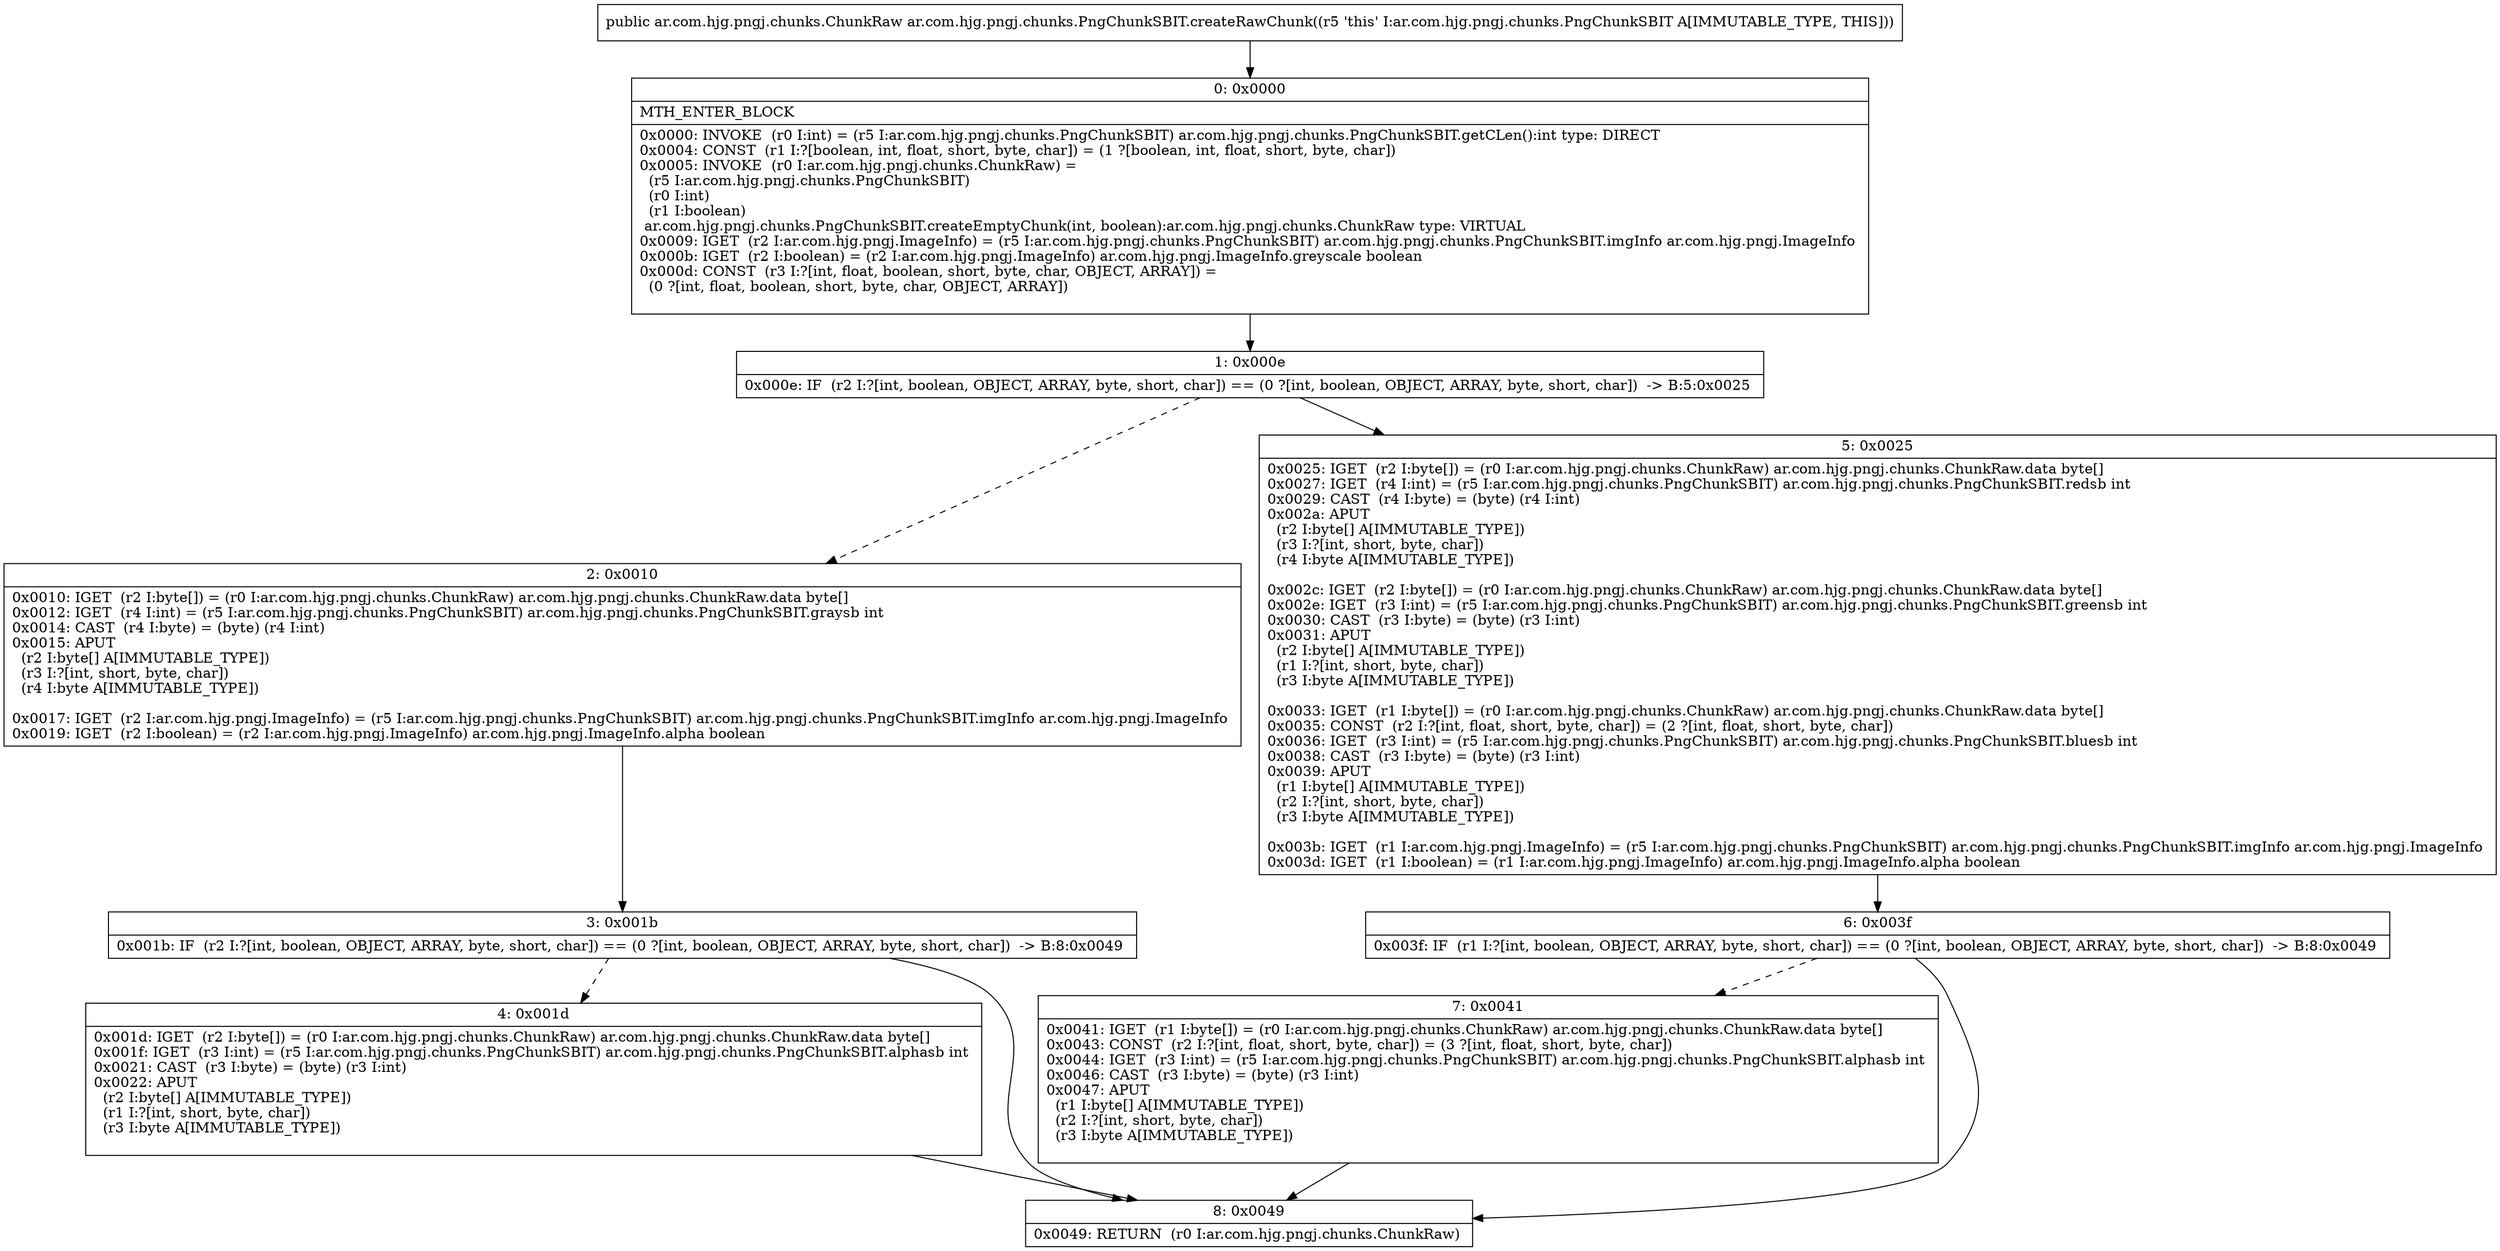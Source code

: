 digraph "CFG forar.com.hjg.pngj.chunks.PngChunkSBIT.createRawChunk()Lar\/com\/hjg\/pngj\/chunks\/ChunkRaw;" {
Node_0 [shape=record,label="{0\:\ 0x0000|MTH_ENTER_BLOCK\l|0x0000: INVOKE  (r0 I:int) = (r5 I:ar.com.hjg.pngj.chunks.PngChunkSBIT) ar.com.hjg.pngj.chunks.PngChunkSBIT.getCLen():int type: DIRECT \l0x0004: CONST  (r1 I:?[boolean, int, float, short, byte, char]) = (1 ?[boolean, int, float, short, byte, char]) \l0x0005: INVOKE  (r0 I:ar.com.hjg.pngj.chunks.ChunkRaw) = \l  (r5 I:ar.com.hjg.pngj.chunks.PngChunkSBIT)\l  (r0 I:int)\l  (r1 I:boolean)\l ar.com.hjg.pngj.chunks.PngChunkSBIT.createEmptyChunk(int, boolean):ar.com.hjg.pngj.chunks.ChunkRaw type: VIRTUAL \l0x0009: IGET  (r2 I:ar.com.hjg.pngj.ImageInfo) = (r5 I:ar.com.hjg.pngj.chunks.PngChunkSBIT) ar.com.hjg.pngj.chunks.PngChunkSBIT.imgInfo ar.com.hjg.pngj.ImageInfo \l0x000b: IGET  (r2 I:boolean) = (r2 I:ar.com.hjg.pngj.ImageInfo) ar.com.hjg.pngj.ImageInfo.greyscale boolean \l0x000d: CONST  (r3 I:?[int, float, boolean, short, byte, char, OBJECT, ARRAY]) = \l  (0 ?[int, float, boolean, short, byte, char, OBJECT, ARRAY])\l \l}"];
Node_1 [shape=record,label="{1\:\ 0x000e|0x000e: IF  (r2 I:?[int, boolean, OBJECT, ARRAY, byte, short, char]) == (0 ?[int, boolean, OBJECT, ARRAY, byte, short, char])  \-\> B:5:0x0025 \l}"];
Node_2 [shape=record,label="{2\:\ 0x0010|0x0010: IGET  (r2 I:byte[]) = (r0 I:ar.com.hjg.pngj.chunks.ChunkRaw) ar.com.hjg.pngj.chunks.ChunkRaw.data byte[] \l0x0012: IGET  (r4 I:int) = (r5 I:ar.com.hjg.pngj.chunks.PngChunkSBIT) ar.com.hjg.pngj.chunks.PngChunkSBIT.graysb int \l0x0014: CAST  (r4 I:byte) = (byte) (r4 I:int) \l0x0015: APUT  \l  (r2 I:byte[] A[IMMUTABLE_TYPE])\l  (r3 I:?[int, short, byte, char])\l  (r4 I:byte A[IMMUTABLE_TYPE])\l \l0x0017: IGET  (r2 I:ar.com.hjg.pngj.ImageInfo) = (r5 I:ar.com.hjg.pngj.chunks.PngChunkSBIT) ar.com.hjg.pngj.chunks.PngChunkSBIT.imgInfo ar.com.hjg.pngj.ImageInfo \l0x0019: IGET  (r2 I:boolean) = (r2 I:ar.com.hjg.pngj.ImageInfo) ar.com.hjg.pngj.ImageInfo.alpha boolean \l}"];
Node_3 [shape=record,label="{3\:\ 0x001b|0x001b: IF  (r2 I:?[int, boolean, OBJECT, ARRAY, byte, short, char]) == (0 ?[int, boolean, OBJECT, ARRAY, byte, short, char])  \-\> B:8:0x0049 \l}"];
Node_4 [shape=record,label="{4\:\ 0x001d|0x001d: IGET  (r2 I:byte[]) = (r0 I:ar.com.hjg.pngj.chunks.ChunkRaw) ar.com.hjg.pngj.chunks.ChunkRaw.data byte[] \l0x001f: IGET  (r3 I:int) = (r5 I:ar.com.hjg.pngj.chunks.PngChunkSBIT) ar.com.hjg.pngj.chunks.PngChunkSBIT.alphasb int \l0x0021: CAST  (r3 I:byte) = (byte) (r3 I:int) \l0x0022: APUT  \l  (r2 I:byte[] A[IMMUTABLE_TYPE])\l  (r1 I:?[int, short, byte, char])\l  (r3 I:byte A[IMMUTABLE_TYPE])\l \l}"];
Node_5 [shape=record,label="{5\:\ 0x0025|0x0025: IGET  (r2 I:byte[]) = (r0 I:ar.com.hjg.pngj.chunks.ChunkRaw) ar.com.hjg.pngj.chunks.ChunkRaw.data byte[] \l0x0027: IGET  (r4 I:int) = (r5 I:ar.com.hjg.pngj.chunks.PngChunkSBIT) ar.com.hjg.pngj.chunks.PngChunkSBIT.redsb int \l0x0029: CAST  (r4 I:byte) = (byte) (r4 I:int) \l0x002a: APUT  \l  (r2 I:byte[] A[IMMUTABLE_TYPE])\l  (r3 I:?[int, short, byte, char])\l  (r4 I:byte A[IMMUTABLE_TYPE])\l \l0x002c: IGET  (r2 I:byte[]) = (r0 I:ar.com.hjg.pngj.chunks.ChunkRaw) ar.com.hjg.pngj.chunks.ChunkRaw.data byte[] \l0x002e: IGET  (r3 I:int) = (r5 I:ar.com.hjg.pngj.chunks.PngChunkSBIT) ar.com.hjg.pngj.chunks.PngChunkSBIT.greensb int \l0x0030: CAST  (r3 I:byte) = (byte) (r3 I:int) \l0x0031: APUT  \l  (r2 I:byte[] A[IMMUTABLE_TYPE])\l  (r1 I:?[int, short, byte, char])\l  (r3 I:byte A[IMMUTABLE_TYPE])\l \l0x0033: IGET  (r1 I:byte[]) = (r0 I:ar.com.hjg.pngj.chunks.ChunkRaw) ar.com.hjg.pngj.chunks.ChunkRaw.data byte[] \l0x0035: CONST  (r2 I:?[int, float, short, byte, char]) = (2 ?[int, float, short, byte, char]) \l0x0036: IGET  (r3 I:int) = (r5 I:ar.com.hjg.pngj.chunks.PngChunkSBIT) ar.com.hjg.pngj.chunks.PngChunkSBIT.bluesb int \l0x0038: CAST  (r3 I:byte) = (byte) (r3 I:int) \l0x0039: APUT  \l  (r1 I:byte[] A[IMMUTABLE_TYPE])\l  (r2 I:?[int, short, byte, char])\l  (r3 I:byte A[IMMUTABLE_TYPE])\l \l0x003b: IGET  (r1 I:ar.com.hjg.pngj.ImageInfo) = (r5 I:ar.com.hjg.pngj.chunks.PngChunkSBIT) ar.com.hjg.pngj.chunks.PngChunkSBIT.imgInfo ar.com.hjg.pngj.ImageInfo \l0x003d: IGET  (r1 I:boolean) = (r1 I:ar.com.hjg.pngj.ImageInfo) ar.com.hjg.pngj.ImageInfo.alpha boolean \l}"];
Node_6 [shape=record,label="{6\:\ 0x003f|0x003f: IF  (r1 I:?[int, boolean, OBJECT, ARRAY, byte, short, char]) == (0 ?[int, boolean, OBJECT, ARRAY, byte, short, char])  \-\> B:8:0x0049 \l}"];
Node_7 [shape=record,label="{7\:\ 0x0041|0x0041: IGET  (r1 I:byte[]) = (r0 I:ar.com.hjg.pngj.chunks.ChunkRaw) ar.com.hjg.pngj.chunks.ChunkRaw.data byte[] \l0x0043: CONST  (r2 I:?[int, float, short, byte, char]) = (3 ?[int, float, short, byte, char]) \l0x0044: IGET  (r3 I:int) = (r5 I:ar.com.hjg.pngj.chunks.PngChunkSBIT) ar.com.hjg.pngj.chunks.PngChunkSBIT.alphasb int \l0x0046: CAST  (r3 I:byte) = (byte) (r3 I:int) \l0x0047: APUT  \l  (r1 I:byte[] A[IMMUTABLE_TYPE])\l  (r2 I:?[int, short, byte, char])\l  (r3 I:byte A[IMMUTABLE_TYPE])\l \l}"];
Node_8 [shape=record,label="{8\:\ 0x0049|0x0049: RETURN  (r0 I:ar.com.hjg.pngj.chunks.ChunkRaw) \l}"];
MethodNode[shape=record,label="{public ar.com.hjg.pngj.chunks.ChunkRaw ar.com.hjg.pngj.chunks.PngChunkSBIT.createRawChunk((r5 'this' I:ar.com.hjg.pngj.chunks.PngChunkSBIT A[IMMUTABLE_TYPE, THIS])) }"];
MethodNode -> Node_0;
Node_0 -> Node_1;
Node_1 -> Node_2[style=dashed];
Node_1 -> Node_5;
Node_2 -> Node_3;
Node_3 -> Node_4[style=dashed];
Node_3 -> Node_8;
Node_4 -> Node_8;
Node_5 -> Node_6;
Node_6 -> Node_7[style=dashed];
Node_6 -> Node_8;
Node_7 -> Node_8;
}

